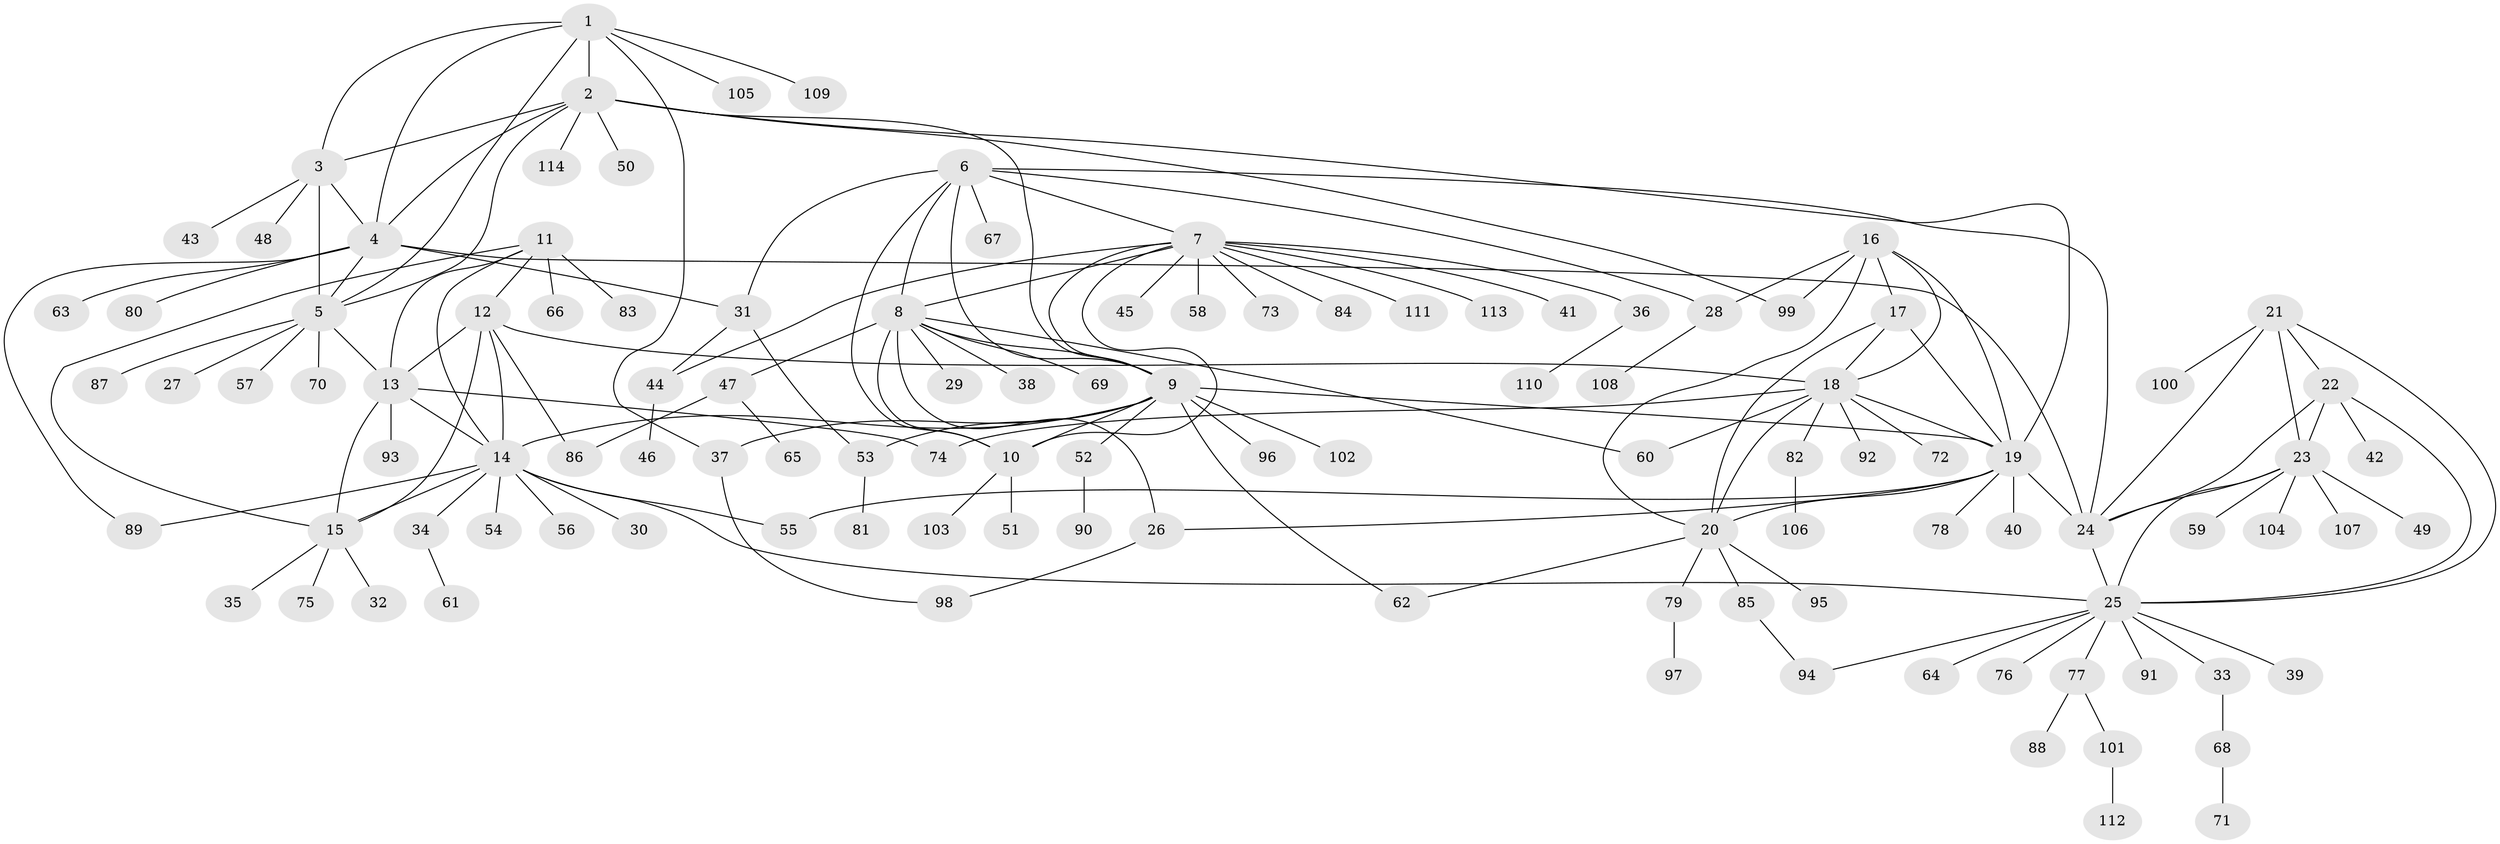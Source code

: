 // coarse degree distribution, {2: 0.15217391304347827, 7: 0.043478260869565216, 1: 0.4782608695652174, 6: 0.10869565217391304, 8: 0.043478260869565216, 5: 0.043478260869565216, 4: 0.043478260869565216, 3: 0.021739130434782608, 9: 0.06521739130434782}
// Generated by graph-tools (version 1.1) at 2025/37/03/04/25 23:37:36]
// undirected, 114 vertices, 164 edges
graph export_dot {
  node [color=gray90,style=filled];
  1;
  2;
  3;
  4;
  5;
  6;
  7;
  8;
  9;
  10;
  11;
  12;
  13;
  14;
  15;
  16;
  17;
  18;
  19;
  20;
  21;
  22;
  23;
  24;
  25;
  26;
  27;
  28;
  29;
  30;
  31;
  32;
  33;
  34;
  35;
  36;
  37;
  38;
  39;
  40;
  41;
  42;
  43;
  44;
  45;
  46;
  47;
  48;
  49;
  50;
  51;
  52;
  53;
  54;
  55;
  56;
  57;
  58;
  59;
  60;
  61;
  62;
  63;
  64;
  65;
  66;
  67;
  68;
  69;
  70;
  71;
  72;
  73;
  74;
  75;
  76;
  77;
  78;
  79;
  80;
  81;
  82;
  83;
  84;
  85;
  86;
  87;
  88;
  89;
  90;
  91;
  92;
  93;
  94;
  95;
  96;
  97;
  98;
  99;
  100;
  101;
  102;
  103;
  104;
  105;
  106;
  107;
  108;
  109;
  110;
  111;
  112;
  113;
  114;
  1 -- 2;
  1 -- 3;
  1 -- 4;
  1 -- 5;
  1 -- 37;
  1 -- 105;
  1 -- 109;
  2 -- 3;
  2 -- 4;
  2 -- 5;
  2 -- 9;
  2 -- 19;
  2 -- 50;
  2 -- 99;
  2 -- 114;
  3 -- 4;
  3 -- 5;
  3 -- 43;
  3 -- 48;
  4 -- 5;
  4 -- 24;
  4 -- 31;
  4 -- 63;
  4 -- 80;
  4 -- 89;
  5 -- 13;
  5 -- 27;
  5 -- 57;
  5 -- 70;
  5 -- 87;
  6 -- 7;
  6 -- 8;
  6 -- 9;
  6 -- 10;
  6 -- 24;
  6 -- 28;
  6 -- 31;
  6 -- 67;
  7 -- 8;
  7 -- 9;
  7 -- 10;
  7 -- 36;
  7 -- 41;
  7 -- 44;
  7 -- 45;
  7 -- 58;
  7 -- 73;
  7 -- 84;
  7 -- 111;
  7 -- 113;
  8 -- 9;
  8 -- 10;
  8 -- 26;
  8 -- 29;
  8 -- 38;
  8 -- 47;
  8 -- 60;
  8 -- 69;
  9 -- 10;
  9 -- 14;
  9 -- 19;
  9 -- 37;
  9 -- 52;
  9 -- 53;
  9 -- 62;
  9 -- 96;
  9 -- 102;
  10 -- 51;
  10 -- 103;
  11 -- 12;
  11 -- 13;
  11 -- 14;
  11 -- 15;
  11 -- 66;
  11 -- 83;
  12 -- 13;
  12 -- 14;
  12 -- 15;
  12 -- 18;
  12 -- 86;
  13 -- 14;
  13 -- 15;
  13 -- 74;
  13 -- 93;
  14 -- 15;
  14 -- 25;
  14 -- 30;
  14 -- 34;
  14 -- 54;
  14 -- 55;
  14 -- 56;
  14 -- 89;
  15 -- 32;
  15 -- 35;
  15 -- 75;
  16 -- 17;
  16 -- 18;
  16 -- 19;
  16 -- 20;
  16 -- 28;
  16 -- 99;
  17 -- 18;
  17 -- 19;
  17 -- 20;
  18 -- 19;
  18 -- 20;
  18 -- 60;
  18 -- 72;
  18 -- 74;
  18 -- 82;
  18 -- 92;
  19 -- 20;
  19 -- 24;
  19 -- 26;
  19 -- 40;
  19 -- 55;
  19 -- 78;
  20 -- 62;
  20 -- 79;
  20 -- 85;
  20 -- 95;
  21 -- 22;
  21 -- 23;
  21 -- 24;
  21 -- 25;
  21 -- 100;
  22 -- 23;
  22 -- 24;
  22 -- 25;
  22 -- 42;
  23 -- 24;
  23 -- 25;
  23 -- 49;
  23 -- 59;
  23 -- 104;
  23 -- 107;
  24 -- 25;
  25 -- 33;
  25 -- 39;
  25 -- 64;
  25 -- 76;
  25 -- 77;
  25 -- 91;
  25 -- 94;
  26 -- 98;
  28 -- 108;
  31 -- 44;
  31 -- 53;
  33 -- 68;
  34 -- 61;
  36 -- 110;
  37 -- 98;
  44 -- 46;
  47 -- 65;
  47 -- 86;
  52 -- 90;
  53 -- 81;
  68 -- 71;
  77 -- 88;
  77 -- 101;
  79 -- 97;
  82 -- 106;
  85 -- 94;
  101 -- 112;
}
